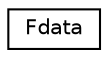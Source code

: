 digraph "Graphical Class Hierarchy"
{
  edge [fontname="Helvetica",fontsize="10",labelfontname="Helvetica",labelfontsize="10"];
  node [fontname="Helvetica",fontsize="10",shape=record];
  rankdir="LR";
  Node1 [label="Fdata",height=0.2,width=0.4,color="black", fillcolor="white", style="filled",URL="$structFdata.html"];
}
